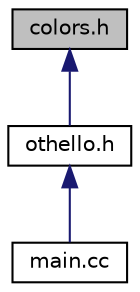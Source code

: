 digraph "colors.h"
{
  edge [fontname="Helvetica",fontsize="10",labelfontname="Helvetica",labelfontsize="10"];
  node [fontname="Helvetica",fontsize="10",shape=record];
  Node1 [label="colors.h",height=0.2,width=0.4,color="black", fillcolor="grey75", style="filled", fontcolor="black"];
  Node1 -> Node2 [dir="back",color="midnightblue",fontsize="10",style="solid"];
  Node2 [label="othello.h",height=0.2,width=0.4,color="black", fillcolor="white", style="filled",URL="$othello_8h.html"];
  Node2 -> Node3 [dir="back",color="midnightblue",fontsize="10",style="solid"];
  Node3 [label="main.cc",height=0.2,width=0.4,color="black", fillcolor="white", style="filled",URL="$main_8cc.html"];
}
